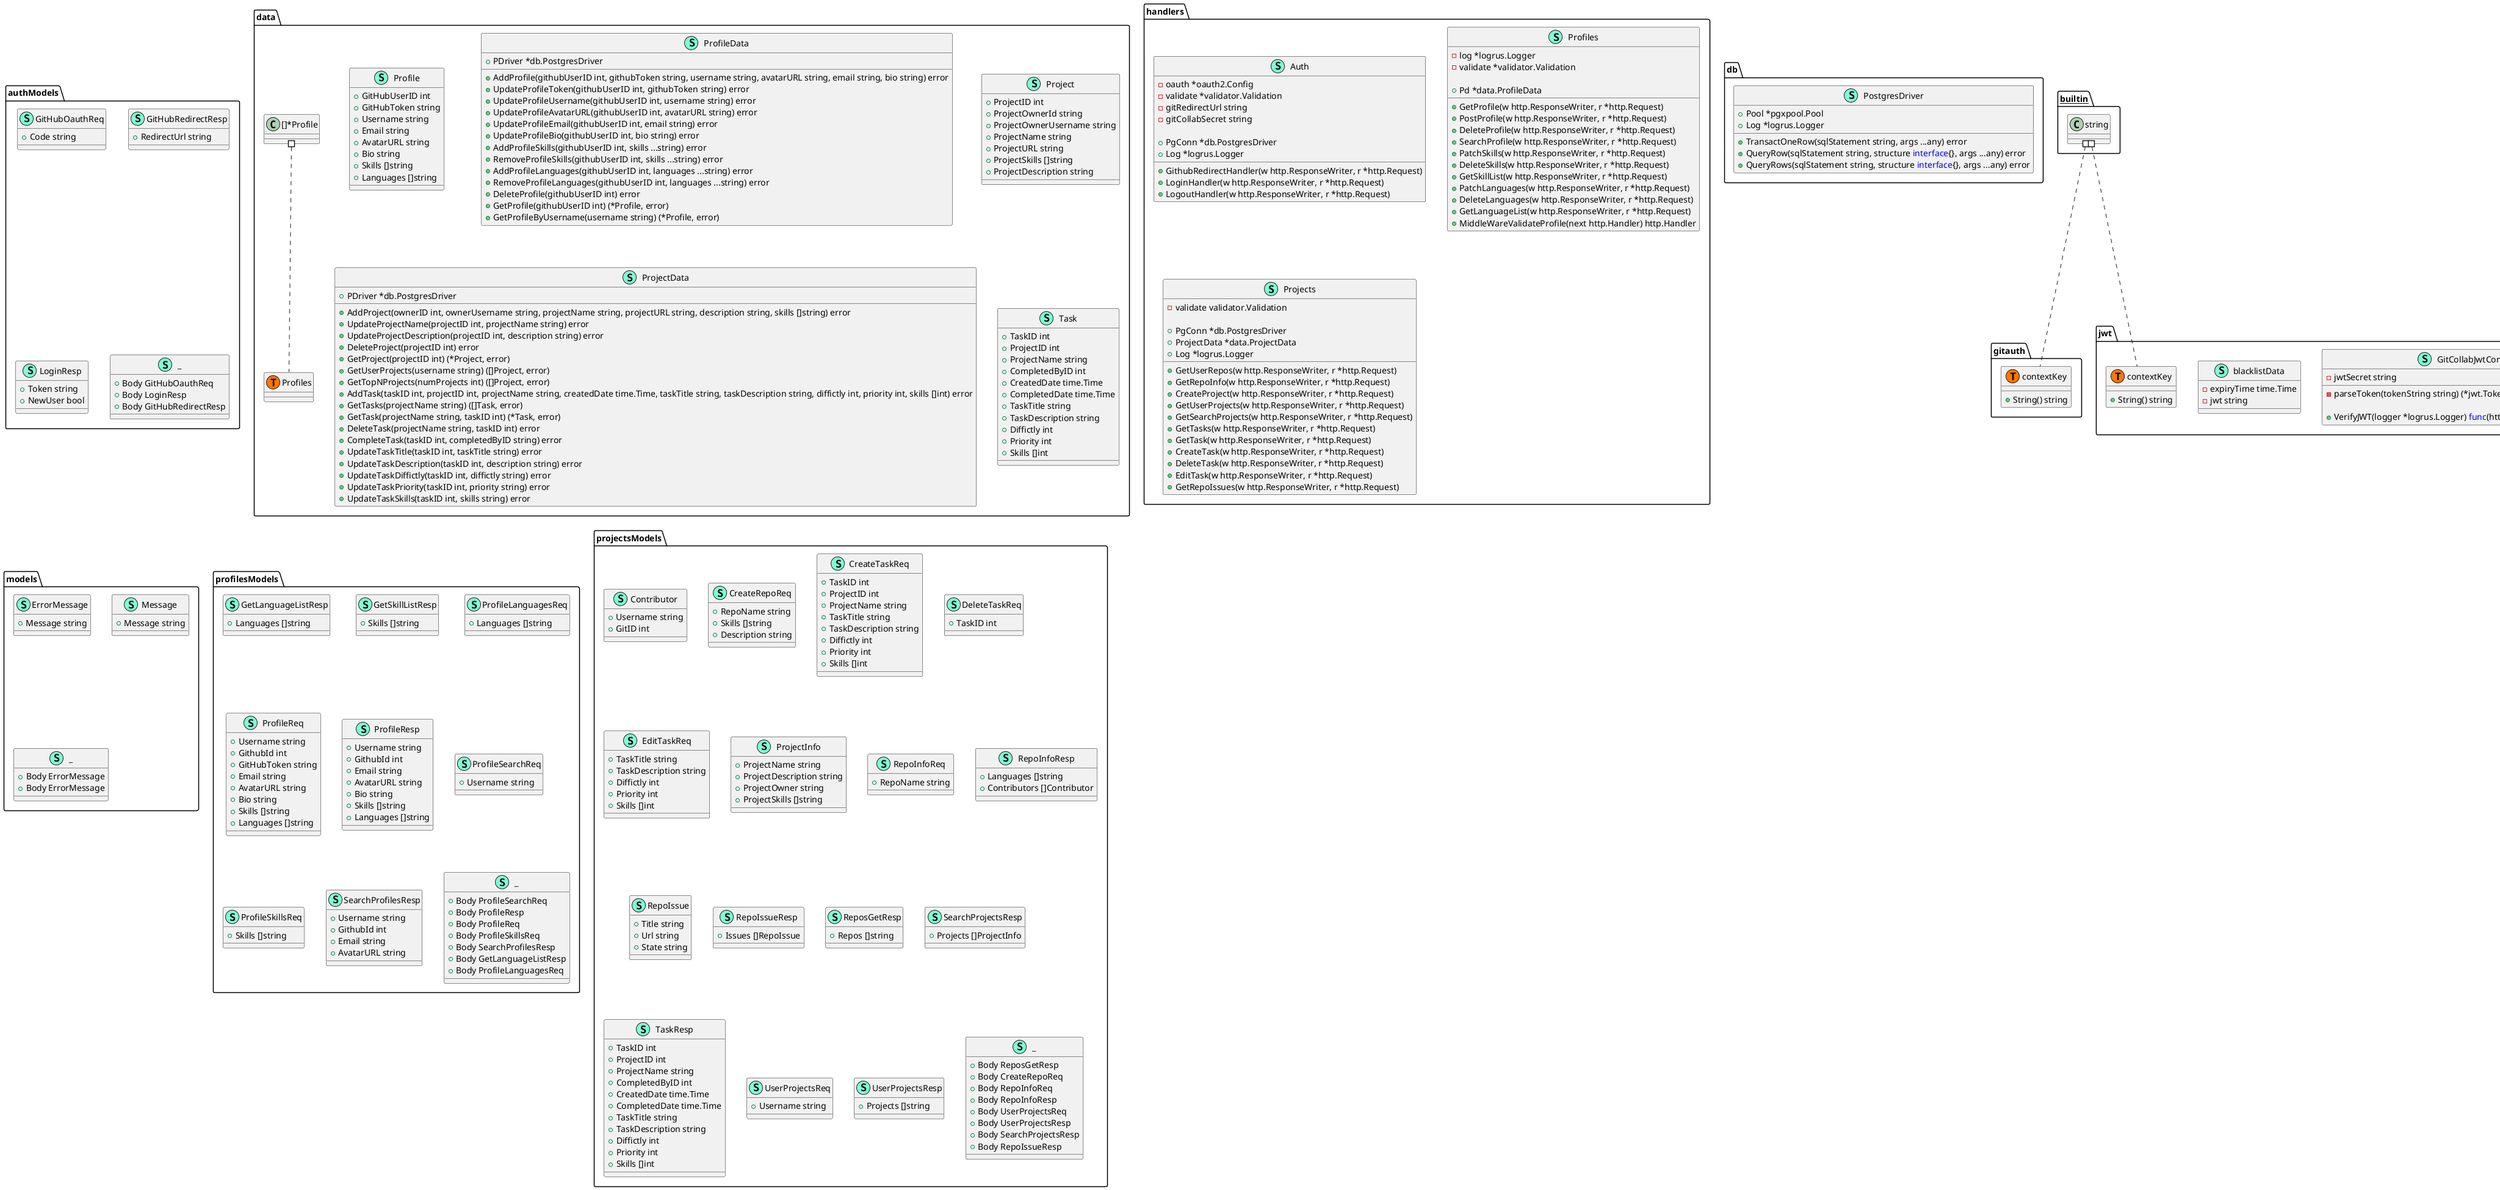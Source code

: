 @startuml
namespace authModels {
    class GitHubOauthReq << (S,Aquamarine) >> {
        + Code string

    }
    class GitHubRedirectResp << (S,Aquamarine) >> {
        + RedirectUrl string

    }
    class LoginResp << (S,Aquamarine) >> {
        + Token string
        + NewUser bool

    }
    class _ << (S,Aquamarine) >> {
        + Body GitHubOauthReq
        + Body LoginResp
        + Body GitHubRedirectResp

    }
}


namespace data {
    class Profile << (S,Aquamarine) >> {
        + GitHubUserID int
        + GitHubToken string
        + Username string
        + Email string
        + AvatarURL string
        + Bio string
        + Skills []string
        + Languages []string

    }
    class ProfileData << (S,Aquamarine) >> {
        + PDriver *db.PostgresDriver

        + AddProfile(githubUserID int, githubToken string, username string, avatarURL string, email string, bio string) error
        + UpdateProfileToken(githubUserID int, githubToken string) error
        + UpdateProfileUsername(githubUserID int, username string) error
        + UpdateProfileAvatarURL(githubUserID int, avatarURL string) error
        + UpdateProfileEmail(githubUserID int, email string) error
        + UpdateProfileBio(githubUserID int, bio string) error
        + AddProfileSkills(githubUserID int, skills ...string) error
        + RemoveProfileSkills(githubUserID int, skills ...string) error
        + AddProfileLanguages(githubUserID int, languages ...string) error
        + RemoveProfileLanguages(githubUserID int, languages ...string) error
        + DeleteProfile(githubUserID int) error
        + GetProfile(githubUserID int) (*Profile, error)
        + GetProfileByUsername(username string) (*Profile, error)

    }
    class Project << (S,Aquamarine) >> {
        + ProjectID int
        + ProjectOwnerId string
        + ProjectOwnerUsername string
        + ProjectName string
        + ProjectURL string
        + ProjectSkills []string
        + ProjectDescription string

    }
    class ProjectData << (S,Aquamarine) >> {
        + PDriver *db.PostgresDriver

        + AddProject(ownerID int, ownerUsername string, projectName string, projectURL string, description string, skills []string) error
        + UpdateProjectName(projectID int, projectName string) error
        + UpdateProjectDescription(projectID int, description string) error
        + DeleteProject(projectID int) error
        + GetProject(projectID int) (*Project, error)
        + GetUserProjects(username string) ([]Project, error)
        + GetTopNProjects(numProjects int) ([]Project, error)
        + AddTask(taskID int, projectID int, projectName string, createdDate time.Time, taskTitle string, taskDescription string, diffictly int, priority int, skills []int) error
        + GetTasks(projectName string) ([]Task, error)
        + GetTask(projectName string, taskID int) (*Task, error)
        + DeleteTask(projectName string, taskID int) error
        + CompleteTask(taskID int, completedByID string) error
        + UpdateTaskTitle(taskID int, taskTitle string) error
        + UpdateTaskDescription(taskID int, description string) error
        + UpdateTaskDiffictly(taskID int, diffictly string) error
        + UpdateTaskPriority(taskID int, priority string) error
        + UpdateTaskSkills(taskID int, skills string) error

    }
    class Task << (S,Aquamarine) >> {
        + TaskID int
        + ProjectID int
        + ProjectName string
        + CompletedByID int
        + CreatedDate time.Time
        + CompletedDate time.Time
        + TaskTitle string
        + TaskDescription string
        + Diffictly int
        + Priority int
        + Skills []int

    }
    class data.Profiles << (T, #FF7700) >>  {
    }
}


namespace db {
    class PostgresDriver << (S,Aquamarine) >> {
        + Pool *pgxpool.Pool
        + Log *logrus.Logger

        + TransactOneRow(sqlStatement string, args ...any) error
        + QueryRow(sqlStatement string, structure <font color=blue>interface</font>{}, args ...any) error
        + QueryRows(sqlStatement string, structure <font color=blue>interface</font>{}, args ...any) error

    }
}


namespace gitauth {
    class contextKey << (S,Aquamarine) >> {
        + String() string

    }
    class gitauth.contextKey << (T, #FF7700) >>  {
    }
}


namespace handlers {
    class Auth << (S,Aquamarine) >> {
        - oauth *oauth2.Config
        - validate *validator.Validation
        - gitRedirectUrl string
        - gitCollabSecret string

        + PgConn *db.PostgresDriver
        + Log *logrus.Logger

        + GithubRedirectHandler(w http.ResponseWriter, r *http.Request) 
        + LoginHandler(w http.ResponseWriter, r *http.Request) 
        + LogoutHandler(w http.ResponseWriter, r *http.Request) 

    }
    class Profiles << (S,Aquamarine) >> {
        - log *logrus.Logger
        - validate *validator.Validation

        + Pd *data.ProfileData

        + GetProfile(w http.ResponseWriter, r *http.Request) 
        + PostProfile(w http.ResponseWriter, r *http.Request) 
        + DeleteProfile(w http.ResponseWriter, r *http.Request) 
        + SearchProfile(w http.ResponseWriter, r *http.Request) 
        + PatchSkills(w http.ResponseWriter, r *http.Request) 
        + DeleteSkills(w http.ResponseWriter, r *http.Request) 
        + GetSkillList(w http.ResponseWriter, r *http.Request) 
        + PatchLanguages(w http.ResponseWriter, r *http.Request) 
        + DeleteLanguages(w http.ResponseWriter, r *http.Request) 
        + GetLanguageList(w http.ResponseWriter, r *http.Request) 
        + MiddleWareValidateProfile(next http.Handler) http.Handler

    }
    class Projects << (S,Aquamarine) >> {
        - validate validator.Validation

        + PgConn *db.PostgresDriver
        + ProjectData *data.ProjectData
        + Log *logrus.Logger

        + GetUserRepos(w http.ResponseWriter, r *http.Request) 
        + GetRepoInfo(w http.ResponseWriter, r *http.Request) 
        + CreateProject(w http.ResponseWriter, r *http.Request) 
        + GetUserProjects(w http.ResponseWriter, r *http.Request) 
        + GetSearchProjects(w http.ResponseWriter, r *http.Request) 
        + GetTasks(w http.ResponseWriter, r *http.Request) 
        + GetTask(w http.ResponseWriter, r *http.Request) 
        + CreateTask(w http.ResponseWriter, r *http.Request) 
        + DeleteTask(w http.ResponseWriter, r *http.Request) 
        + EditTask(w http.ResponseWriter, r *http.Request) 
        + GetRepoIssues(w http.ResponseWriter, r *http.Request) 

    }
}


namespace jwt {
    class GitCollabJwtConf << (S,Aquamarine) >> {
        - jwtSecret string

        - parseToken(tokenString string) (*jwt.Token, error)

        + VerifyJWT(logger *logrus.Logger) <font color=blue>func</font>(http.Handler) http.Handler

    }
    class blacklistData << (S,Aquamarine) >> {
        - expiryTime time.Time
        - jwt string

    }
    class contextKey << (S,Aquamarine) >> {
        + String() string

    }
    class jwt.contextKey << (T, #FF7700) >>  {
    }
}


namespace models {
    class ErrorMessage << (S,Aquamarine) >> {
        + Message string

    }
    class Message << (S,Aquamarine) >> {
        + Message string

    }
    class _ << (S,Aquamarine) >> {
        + Body ErrorMessage
        + Body ErrorMessage

    }
}


namespace profilesModels {
    class GetLanguageListResp << (S,Aquamarine) >> {
        + Languages []string

    }
    class GetSkillListResp << (S,Aquamarine) >> {
        + Skills []string

    }
    class ProfileLanguagesReq << (S,Aquamarine) >> {
        + Languages []string

    }
    class ProfileReq << (S,Aquamarine) >> {
        + Username string
        + GithubId int
        + GitHubToken string
        + Email string
        + AvatarURL string
        + Bio string
        + Skills []string
        + Languages []string

    }
    class ProfileResp << (S,Aquamarine) >> {
        + Username string
        + GithubId int
        + Email string
        + AvatarURL string
        + Bio string
        + Skills []string
        + Languages []string

    }
    class ProfileSearchReq << (S,Aquamarine) >> {
        + Username string

    }
    class ProfileSkillsReq << (S,Aquamarine) >> {
        + Skills []string

    }
    class SearchProfilesResp << (S,Aquamarine) >> {
        + Username string
        + GithubId int
        + Email string
        + AvatarURL string

    }
    class _ << (S,Aquamarine) >> {
        + Body ProfileSearchReq
        + Body ProfileResp
        + Body ProfileReq
        + Body ProfileSkillsReq
        + Body SearchProfilesResp
        + Body GetLanguageListResp
        + Body ProfileLanguagesReq

    }
}


namespace projectsModels {
    class Contributor << (S,Aquamarine) >> {
        + Username string
        + GitID int

    }
    class CreateRepoReq << (S,Aquamarine) >> {
        + RepoName string
        + Skills []string
        + Description string

    }
    class CreateTaskReq << (S,Aquamarine) >> {
        + TaskID int
        + ProjectID int
        + ProjectName string
        + TaskTitle string
        + TaskDescription string
        + Diffictly int
        + Priority int
        + Skills []int

    }
    class DeleteTaskReq << (S,Aquamarine) >> {
        + TaskID int

    }
    class EditTaskReq << (S,Aquamarine) >> {
        + TaskTitle string
        + TaskDescription string
        + Diffictly int
        + Priority int
        + Skills []int

    }
    class ProjectInfo << (S,Aquamarine) >> {
        + ProjectName string
        + ProjectDescription string
        + ProjectOwner string
        + ProjectSkills []string

    }
    class RepoInfoReq << (S,Aquamarine) >> {
        + RepoName string

    }
    class RepoInfoResp << (S,Aquamarine) >> {
        + Languages []string
        + Contributors []Contributor

    }
    class RepoIssue << (S,Aquamarine) >> {
        + Title string
        + Url string
        + State string

    }
    class RepoIssueResp << (S,Aquamarine) >> {
        + Issues []RepoIssue

    }
    class ReposGetResp << (S,Aquamarine) >> {
        + Repos []string

    }
    class SearchProjectsResp << (S,Aquamarine) >> {
        + Projects []ProjectInfo

    }
    class TaskResp << (S,Aquamarine) >> {
        + TaskID int
        + ProjectID int
        + ProjectName string
        + CompletedByID int
        + CreatedDate time.Time
        + CompletedDate time.Time
        + TaskTitle string
        + TaskDescription string
        + Diffictly int
        + Priority int
        + Skills []int

    }
    class UserProjectsReq << (S,Aquamarine) >> {
        + Username string

    }
    class UserProjectsResp << (S,Aquamarine) >> {
        + Projects []string

    }
    class _ << (S,Aquamarine) >> {
        + Body ReposGetResp
        + Body CreateRepoReq
        + Body RepoInfoReq
        + Body RepoInfoResp
        + Body UserProjectsReq
        + Body UserProjectsResp
        + Body SearchProjectsResp
        + Body RepoIssueResp

    }
}


namespace validator {
    class Validation << (S,Aquamarine) >> {
        - validate *validator.Validate

        + GetJSON(structure <font color=blue>interface</font>{}, w http.ResponseWriter, r *http.Request, log *logrus.Logger) error
        + Validate(i <font color=blue>interface</font>{}) ValidationErrors

    }
    class ValidationError << (S,Aquamarine) >> {
        + Error() string

    }
    class ValidationErrorResp << (S,Aquamarine) >> {
        + Messages []string

    }
    class ValidationErrors << (S,Aquamarine) >> {
        + Errors() []string

    }
    class validator.ValidationErrors << (T, #FF7700) >>  {
    }
}
"validator.FieldError" *-- "validator.ValidationError"


"__builtin__.string" #.. "gitauth.contextKey"
"__builtin__.string" #.. "jwt.contextKey"
"data.[]*Profile" #.. "data.Profiles"
"validator.[]ValidationError" #.. "validator.ValidationErrors"
@enduml
